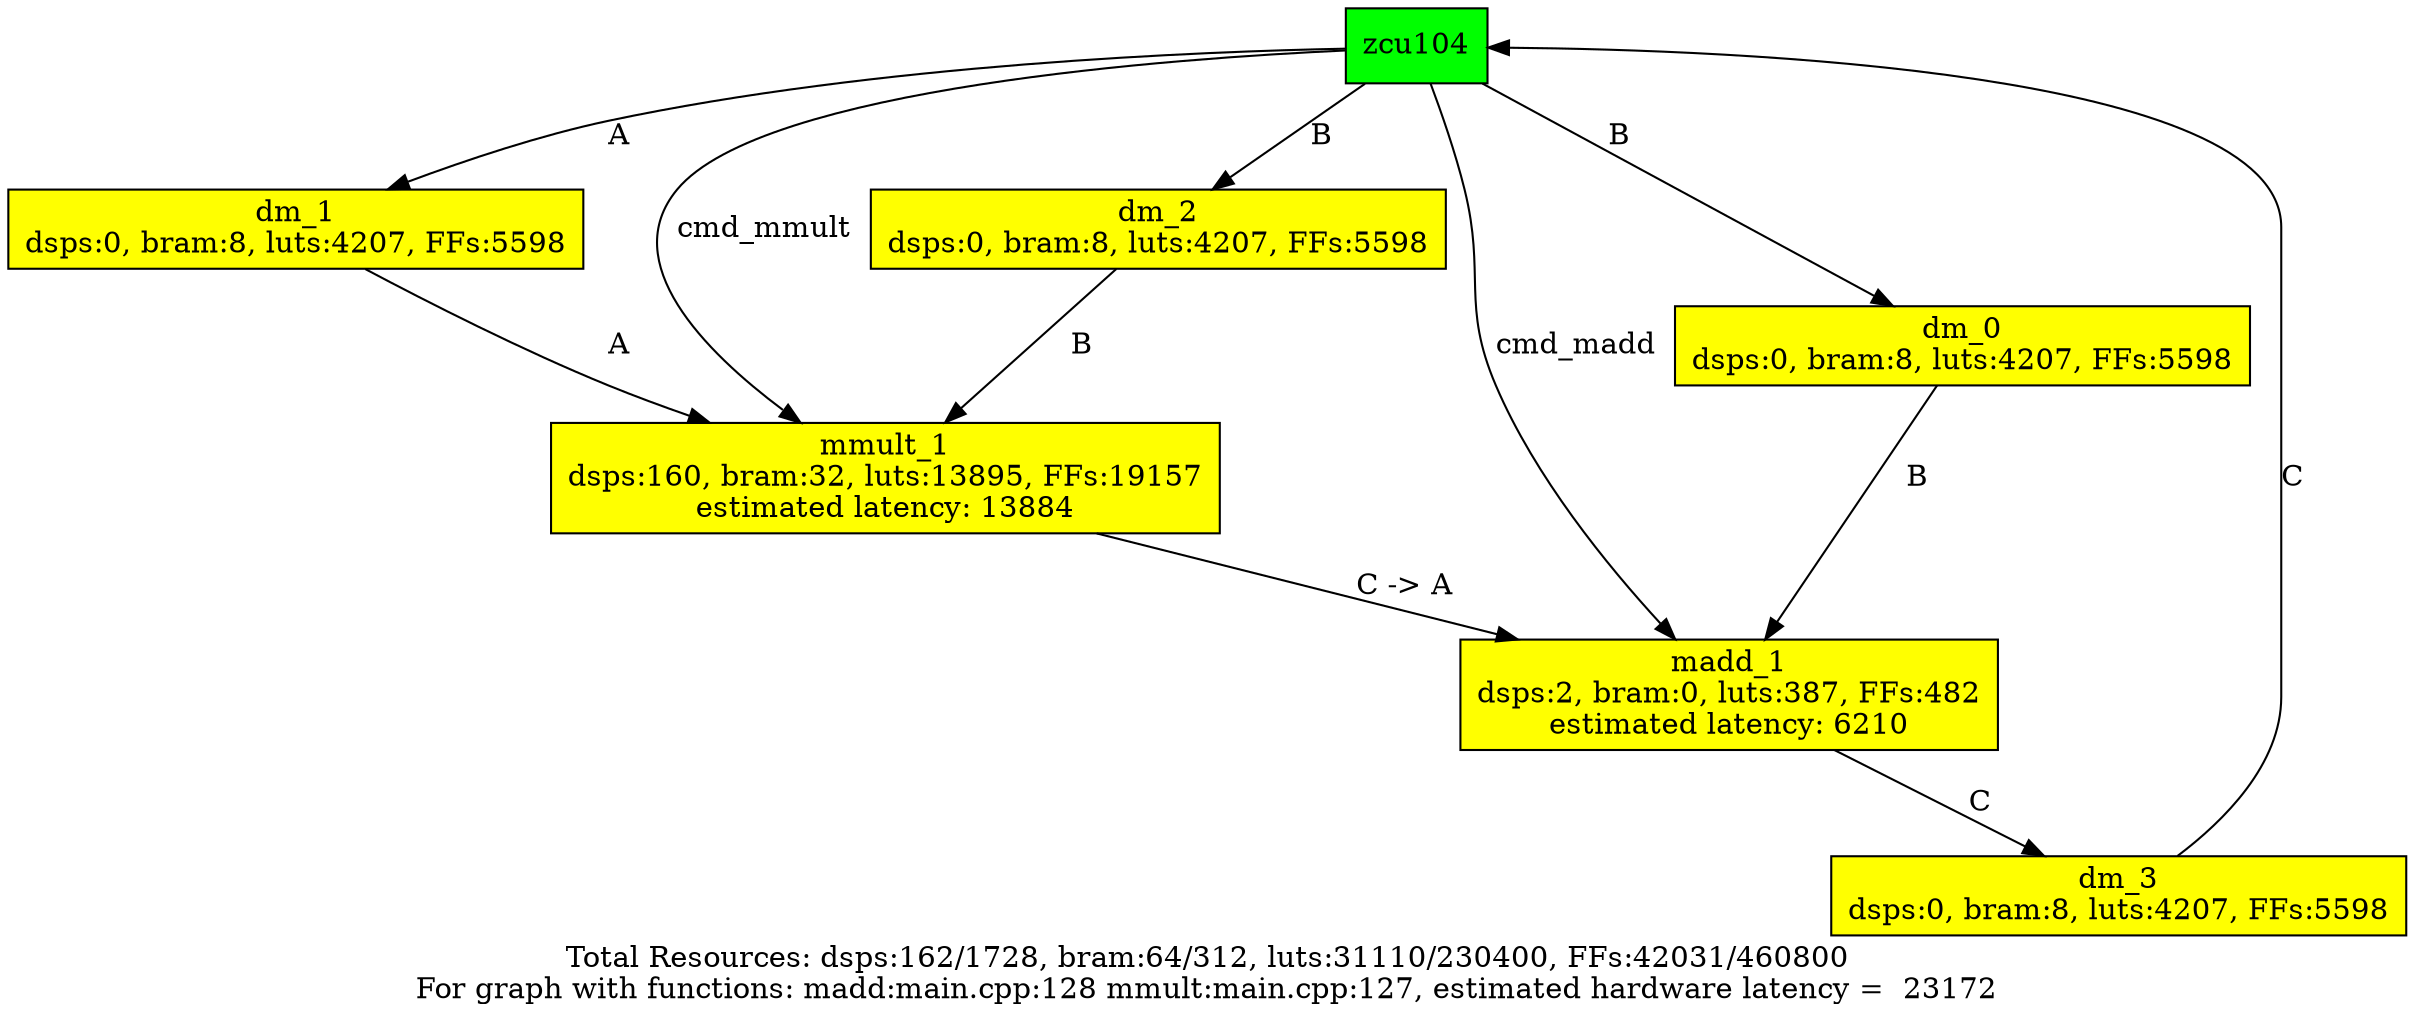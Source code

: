 digraph hw {
zcu104 [label = "zcu104", shape = box, style = filled, fillcolor = green];
dm_0 [label = "dm_0\ndsps:0, bram:8, luts:4207, FFs:5598", shape = box, style = filled, fillcolor = yellow];
dm_1 [label = "dm_1\ndsps:0, bram:8, luts:4207, FFs:5598", shape = box, style = filled, fillcolor = yellow];
dm_2 [label = "dm_2\ndsps:0, bram:8, luts:4207, FFs:5598", shape = box, style = filled, fillcolor = yellow];
dm_3 [label = "dm_3\ndsps:0, bram:8, luts:4207, FFs:5598", shape = box, style = filled, fillcolor = yellow];
madd_1 [label = "madd_1\ndsps:2, bram:0, luts:387, FFs:482\nestimated latency: 6210", shape = box, style = filled, fillcolor = yellow];
mmult_1 [label = "mmult_1\ndsps:160, bram:32, luts:13895, FFs:19157\nestimated latency: 13884", shape = box, style = filled, fillcolor = yellow];

zcu104 -> madd_1 [label = "cmd_madd"]
zcu104 -> dm_0 [label = "B"]
dm_0 -> madd_1 [label = "B"]
madd_1 -> dm_3 [label = "C"]
dm_3 -> zcu104 [label = "C"]
zcu104 -> mmult_1 [label = "cmd_mmult"]
zcu104 -> dm_1 [label = "A"]
dm_1 -> mmult_1 [label = "A"]
zcu104 -> dm_2 [label = "B"]
dm_2 -> mmult_1 [label = "B"]
mmult_1 -> madd_1 [label = "C -> A"]
graph [label = "Total Resources: dsps:162/1728, bram:64/312, luts:31110/230400, FFs:42031/460800\nFor graph with functions: madd:main.cpp:128 mmult:main.cpp:127, estimated hardware latency =  23172\n"];
}
